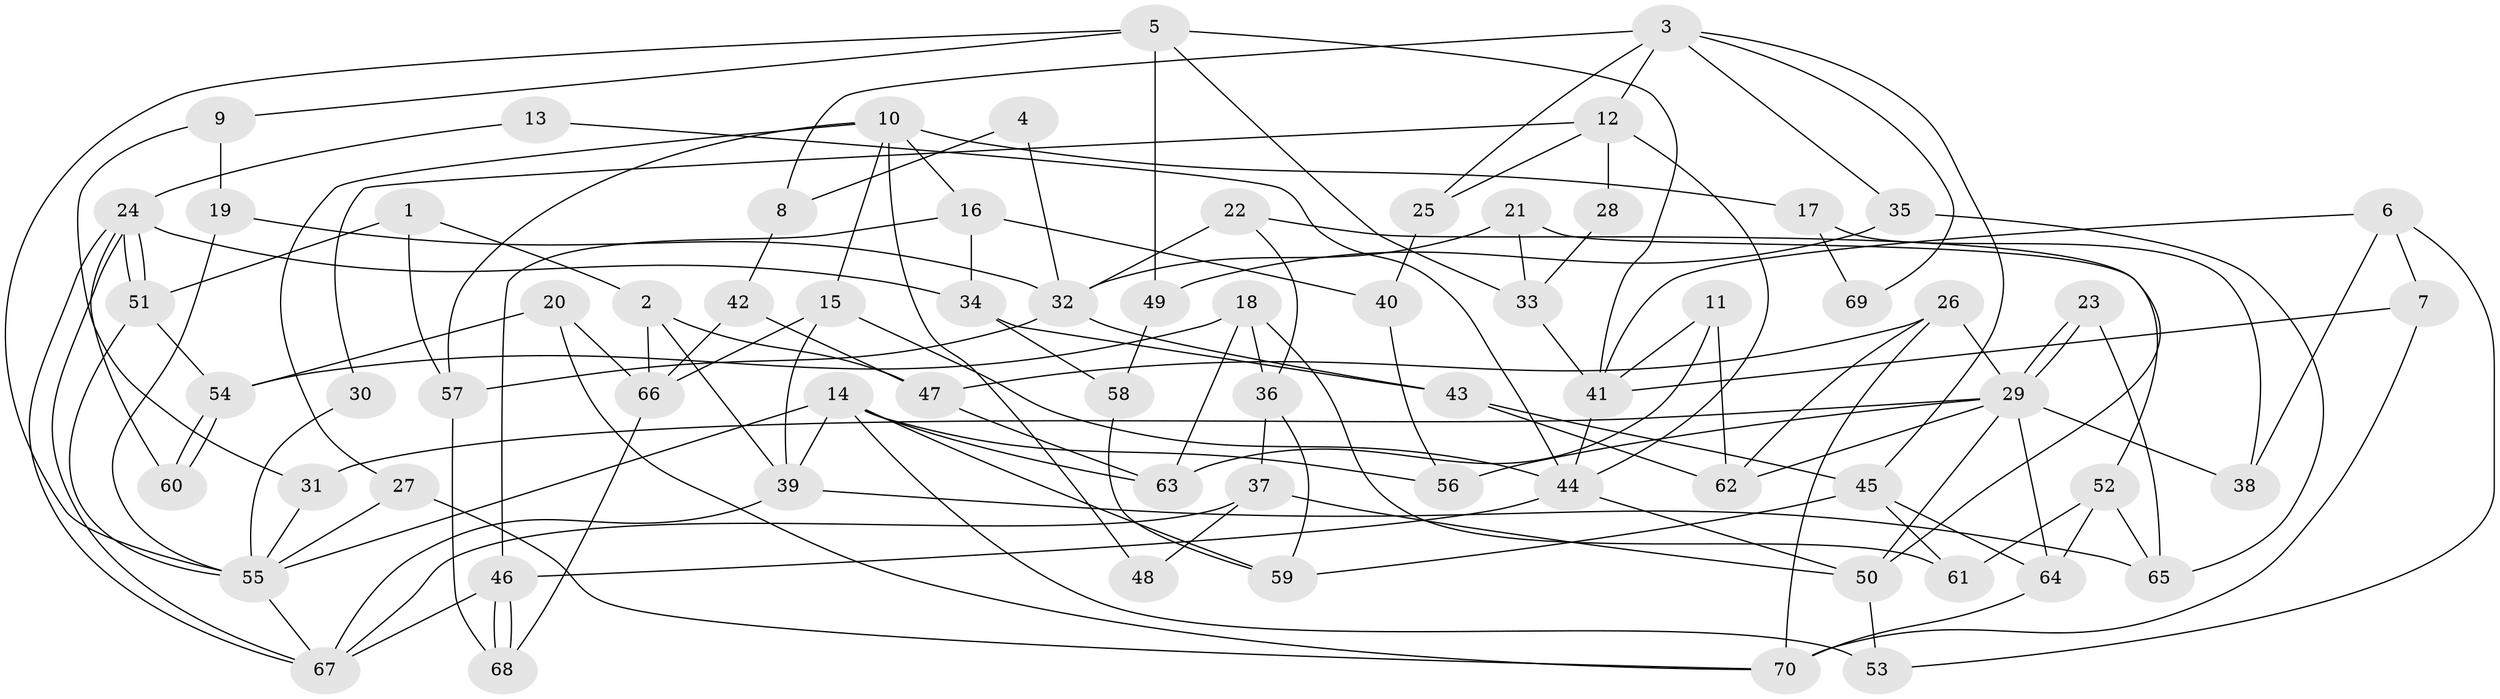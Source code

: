 // coarse degree distribution, {3: 0.2619047619047619, 8: 0.047619047619047616, 2: 0.14285714285714285, 6: 0.11904761904761904, 5: 0.07142857142857142, 10: 0.07142857142857142, 7: 0.11904761904761904, 4: 0.14285714285714285, 9: 0.023809523809523808}
// Generated by graph-tools (version 1.1) at 2025/19/03/04/25 18:19:03]
// undirected, 70 vertices, 140 edges
graph export_dot {
graph [start="1"]
  node [color=gray90,style=filled];
  1;
  2;
  3;
  4;
  5;
  6;
  7;
  8;
  9;
  10;
  11;
  12;
  13;
  14;
  15;
  16;
  17;
  18;
  19;
  20;
  21;
  22;
  23;
  24;
  25;
  26;
  27;
  28;
  29;
  30;
  31;
  32;
  33;
  34;
  35;
  36;
  37;
  38;
  39;
  40;
  41;
  42;
  43;
  44;
  45;
  46;
  47;
  48;
  49;
  50;
  51;
  52;
  53;
  54;
  55;
  56;
  57;
  58;
  59;
  60;
  61;
  62;
  63;
  64;
  65;
  66;
  67;
  68;
  69;
  70;
  1 -- 57;
  1 -- 51;
  1 -- 2;
  2 -- 39;
  2 -- 47;
  2 -- 66;
  3 -- 45;
  3 -- 35;
  3 -- 8;
  3 -- 12;
  3 -- 25;
  3 -- 69;
  4 -- 8;
  4 -- 32;
  5 -- 55;
  5 -- 41;
  5 -- 9;
  5 -- 33;
  5 -- 49;
  6 -- 7;
  6 -- 41;
  6 -- 38;
  6 -- 53;
  7 -- 41;
  7 -- 70;
  8 -- 42;
  9 -- 19;
  9 -- 31;
  10 -- 15;
  10 -- 27;
  10 -- 16;
  10 -- 17;
  10 -- 48;
  10 -- 57;
  11 -- 41;
  11 -- 62;
  11 -- 63;
  12 -- 25;
  12 -- 28;
  12 -- 30;
  12 -- 44;
  13 -- 44;
  13 -- 24;
  14 -- 53;
  14 -- 55;
  14 -- 39;
  14 -- 56;
  14 -- 59;
  14 -- 63;
  15 -- 39;
  15 -- 44;
  15 -- 66;
  16 -- 46;
  16 -- 34;
  16 -- 40;
  17 -- 38;
  17 -- 69;
  18 -- 54;
  18 -- 63;
  18 -- 36;
  18 -- 61;
  19 -- 55;
  19 -- 32;
  20 -- 66;
  20 -- 54;
  20 -- 70;
  21 -- 32;
  21 -- 50;
  21 -- 33;
  22 -- 36;
  22 -- 32;
  22 -- 52;
  23 -- 29;
  23 -- 29;
  23 -- 65;
  24 -- 67;
  24 -- 67;
  24 -- 51;
  24 -- 51;
  24 -- 34;
  24 -- 60;
  25 -- 40;
  26 -- 62;
  26 -- 47;
  26 -- 29;
  26 -- 70;
  27 -- 55;
  27 -- 70;
  28 -- 33;
  29 -- 31;
  29 -- 38;
  29 -- 50;
  29 -- 56;
  29 -- 62;
  29 -- 64;
  30 -- 55;
  31 -- 55;
  32 -- 43;
  32 -- 57;
  33 -- 41;
  34 -- 43;
  34 -- 58;
  35 -- 65;
  35 -- 49;
  36 -- 59;
  36 -- 37;
  37 -- 50;
  37 -- 48;
  37 -- 67;
  39 -- 67;
  39 -- 65;
  40 -- 56;
  41 -- 44;
  42 -- 47;
  42 -- 66;
  43 -- 45;
  43 -- 62;
  44 -- 46;
  44 -- 50;
  45 -- 61;
  45 -- 64;
  45 -- 59;
  46 -- 68;
  46 -- 68;
  46 -- 67;
  47 -- 63;
  49 -- 58;
  50 -- 53;
  51 -- 55;
  51 -- 54;
  52 -- 64;
  52 -- 61;
  52 -- 65;
  54 -- 60;
  54 -- 60;
  55 -- 67;
  57 -- 68;
  58 -- 59;
  64 -- 70;
  66 -- 68;
}
